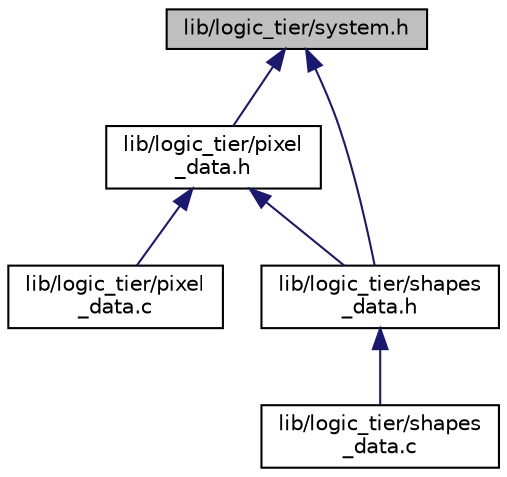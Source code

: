 digraph "lib/logic_tier/system.h"
{
  edge [fontname="Helvetica",fontsize="10",labelfontname="Helvetica",labelfontsize="10"];
  node [fontname="Helvetica",fontsize="10",shape=record];
  Node1 [label="lib/logic_tier/system.h",height=0.2,width=0.4,color="black", fillcolor="grey75", style="filled", fontcolor="black"];
  Node1 -> Node2 [dir="back",color="midnightblue",fontsize="10",style="solid"];
  Node2 [label="lib/logic_tier/pixel\l_data.h",height=0.2,width=0.4,color="black", fillcolor="white", style="filled",URL="$pixel__data_8h.html",tooltip="Functions for manipulating the VGA_RAM. "];
  Node2 -> Node3 [dir="back",color="midnightblue",fontsize="10",style="solid"];
  Node3 [label="lib/logic_tier/pixel\l_data.c",height=0.2,width=0.4,color="black", fillcolor="white", style="filled",URL="$pixel__data_8c.html",tooltip="Functions for manipulating the VGA_RAM. "];
  Node2 -> Node4 [dir="back",color="midnightblue",fontsize="10",style="solid"];
  Node4 [label="lib/logic_tier/shapes\l_data.h",height=0.2,width=0.4,color="black", fillcolor="white", style="filled",URL="$shapes__data_8h.html",tooltip="Functions for processing the shapes [primitive, line, ellipse]. "];
  Node4 -> Node5 [dir="back",color="midnightblue",fontsize="10",style="solid"];
  Node5 [label="lib/logic_tier/shapes\l_data.c",height=0.2,width=0.4,color="black", fillcolor="white", style="filled",URL="$shapes__data_8c.html",tooltip="Functions for processing the shapes [primitive, line, ellipse]. "];
  Node1 -> Node4 [dir="back",color="midnightblue",fontsize="10",style="solid"];
}
